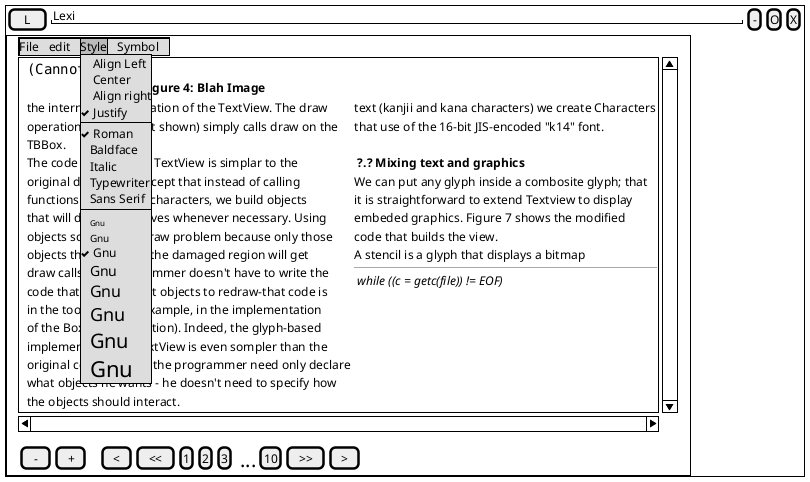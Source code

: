 @startsalt

{+
    {     [  L ] |
       "Lexi                                                                                  " | 
        [-] | 
        [O] | 
        [X] 
    }
    {+
    .| .|
    {
        {+ 
            {* 
                File | 
                edit | 
                Style | 
                Symbol
                
                Style | 
                <&empty>    Align Left| 
                <&empty>    Center| 
                <&empty>    Align right | 
                <&check> Justify | 
                - |     
                <&check> Roman | 
                <&empty>   Baldface | 
                <&empty>   Italic | 
                <&empty>   Typewriter | 
                <&empty>   Sans Serif | 
                - | 
                <&empty>   <size:8>Gnu</size> | 
                <&empty>   <size:10>Gnu</size> |
                 <&check> <size:12>Gnu</size> |
                 <&empty>   <size:14>Gnu</size> |
                 <&empty>   <size:16>Gnu</size> |
                 <&empty>   <size:18>Gnu</size> |
                 <&empty>   <size:20>Gnu</size> |
                 <&empty>   <size:22>Gnu</size>
            }
        }
        {S 
            {
                . | 
                {
                    <img  src="blah2.png">
                     <b>                                     Figure 4: Blah Image
                } |
                *
                
                . | 
                {
                     the internal representation of the TextView. The draw
                     operation (which is not shown) simply calls draw on the 
                     TBBox.
                     The code that builds a TextView is simplar to the 
                     original draw code, except that instead of calling
                     functions to draw the characters, we build objects
                     that will draw themselves whenever necessary. Using
                     objects solves the redraw problem because only those
                     objects that lie within the damaged region will get 
                     draw calls. The programmer doesn't have to write the
                     code that decides what objects to redraw-that code is
                     in the toolkit (in this example, in the implementation
                     of the Box draw operation). Indeed, the glyph-based 
                     implementation of TextView is even sompler than the
                     original code because the programmer need only declare
                     what objects he wants - he doesn't need to specify how
                     the objects should interact.
                 } | 
                {
                    text (kanjii and kana characters) we create Characters
                    that use of the 16-bit JIS-encoded "k14" font.
                    .
                    <b> ?.? Mixing text and graphics
                    We can put any glyph inside a combosite glyph; that
                    it is straightforward to extend Textview to display
                    embeded graphics. Figure 7 shows the modified 
                    code that builds the view.
                    A stencil is a glyph that displays a bitmap
                    ---
                    <i> while ((c = getc(file)) != EOF) 
                }
            }
        }
        {
            [ - ] | [ + ] | . | . | [ < ] | [ << ] | [1] | [2] | [3] |<size:20> ...</size> | [10] | [ >> ] | [ > ] 
        }
        }
    }
}
@endsalt

